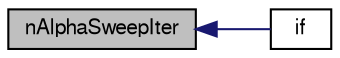 digraph "nAlphaSweepIter"
{
  bgcolor="transparent";
  edge [fontname="FreeSans",fontsize="10",labelfontname="FreeSans",labelfontsize="10"];
  node [fontname="FreeSans",fontsize="10",shape=record];
  rankdir="LR";
  Node20 [label="nAlphaSweepIter",height=0.2,width=0.4,color="black", fillcolor="grey75", style="filled", fontcolor="black"];
  Node20 -> Node21 [dir="back",color="midnightblue",fontsize="10",style="solid",fontname="FreeSans"];
  Node21 [label="if",height=0.2,width=0.4,color="black",URL="$a38441.html#a75c6a57dd63841e1ed00e5cc88efccae"];
}
